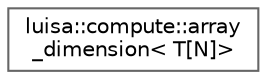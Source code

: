 digraph "类继承关系图"
{
 // LATEX_PDF_SIZE
  bgcolor="transparent";
  edge [fontname=Helvetica,fontsize=10,labelfontname=Helvetica,labelfontsize=10];
  node [fontname=Helvetica,fontsize=10,shape=box,height=0.2,width=0.4];
  rankdir="LR";
  Node0 [id="Node000000",label="luisa::compute::array\l_dimension\< T[N]\>",height=0.2,width=0.4,color="grey40", fillcolor="white", style="filled",URL="$structluisa_1_1compute_1_1array__dimension_3_01_t_0f_n_0e_4.html",tooltip=" "];
}

